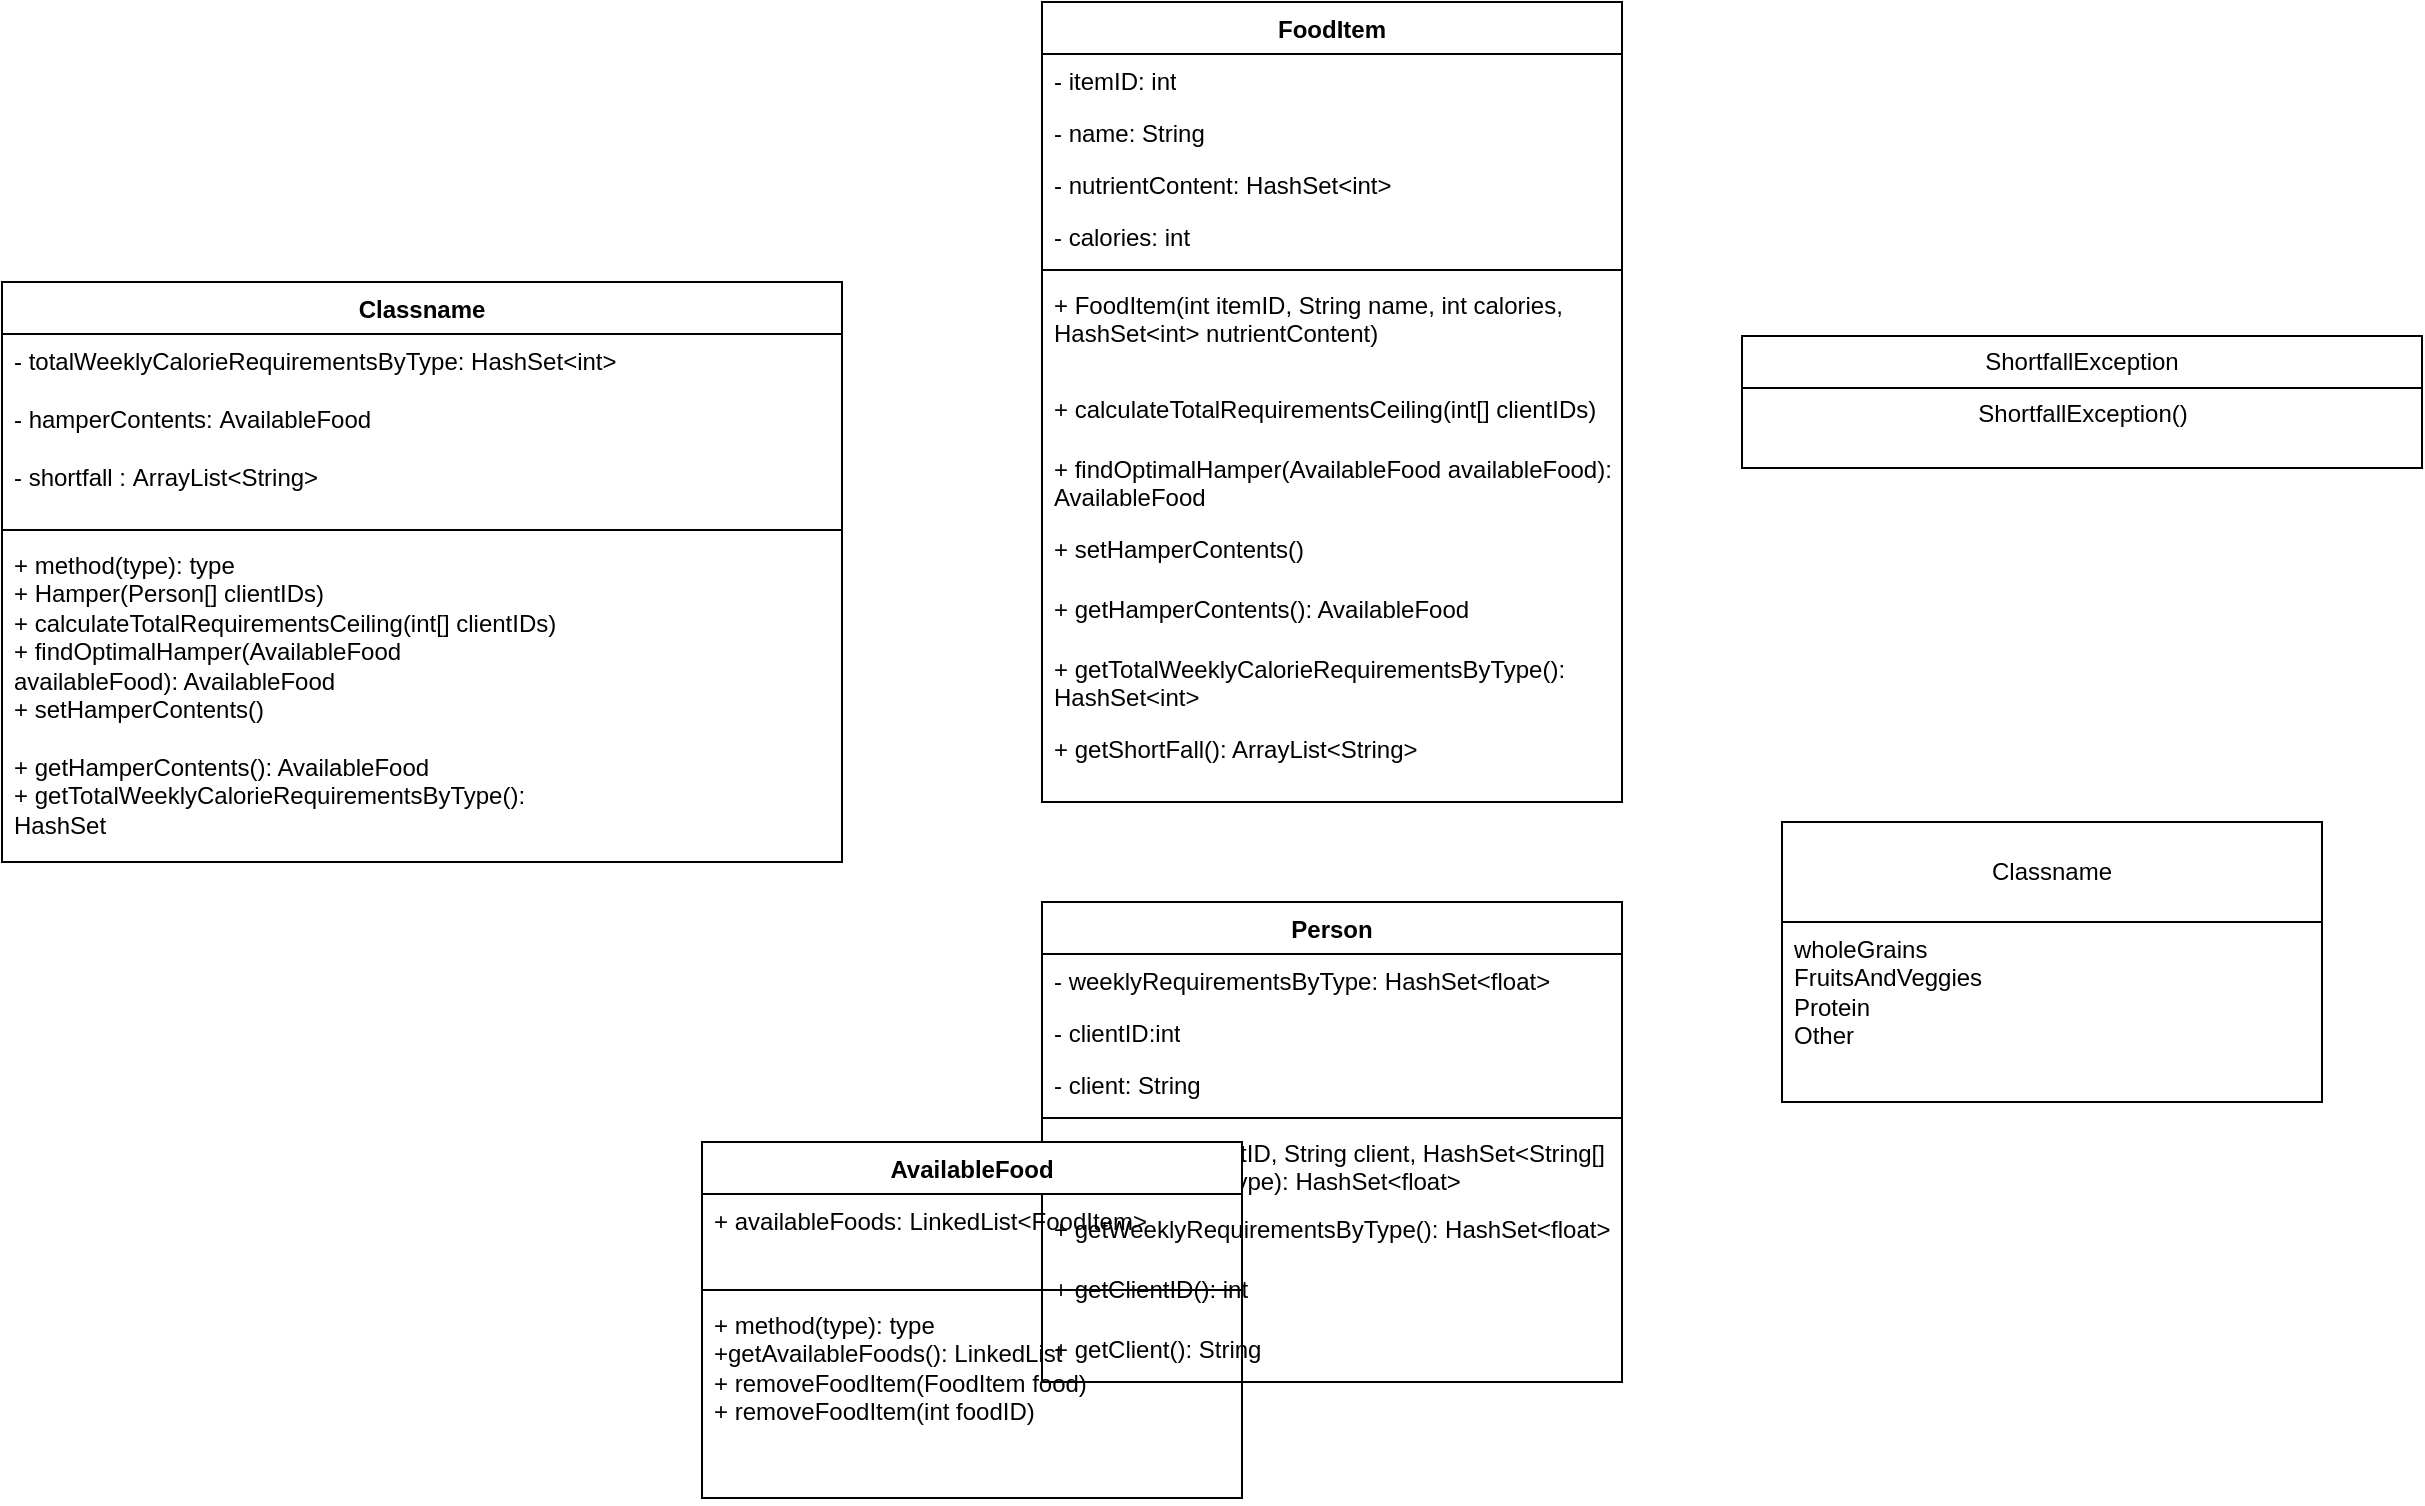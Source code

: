 <mxfile version="21.0.6" type="github">
  <diagram name="Page-1" id="w6vay4CM0imPE2UAvKqg">
    <mxGraphModel dx="1330" dy="668" grid="1" gridSize="10" guides="1" tooltips="1" connect="1" arrows="1" fold="1" page="1" pageScale="1" pageWidth="850" pageHeight="1100" math="0" shadow="0">
      <root>
        <mxCell id="0" />
        <mxCell id="1" parent="0" />
        <mxCell id="r-d_q9eVbDzV2q1Ur8VG-5" value="FoodItem" style="swimlane;fontStyle=1;align=center;verticalAlign=top;childLayout=stackLayout;horizontal=1;startSize=26;horizontalStack=0;resizeParent=1;resizeParentMax=0;resizeLast=0;collapsible=1;marginBottom=0;whiteSpace=wrap;html=1;" vertex="1" parent="1">
          <mxGeometry x="110" y="70" width="290" height="400" as="geometry" />
        </mxCell>
        <mxCell id="r-d_q9eVbDzV2q1Ur8VG-6" value="- itemID: int" style="text;strokeColor=none;fillColor=none;align=left;verticalAlign=top;spacingLeft=4;spacingRight=4;overflow=hidden;rotatable=0;points=[[0,0.5],[1,0.5]];portConstraint=eastwest;whiteSpace=wrap;html=1;" vertex="1" parent="r-d_q9eVbDzV2q1Ur8VG-5">
          <mxGeometry y="26" width="290" height="26" as="geometry" />
        </mxCell>
        <mxCell id="r-d_q9eVbDzV2q1Ur8VG-9" value="- name: String" style="text;strokeColor=none;fillColor=none;align=left;verticalAlign=top;spacingLeft=4;spacingRight=4;overflow=hidden;rotatable=0;points=[[0,0.5],[1,0.5]];portConstraint=eastwest;whiteSpace=wrap;html=1;" vertex="1" parent="r-d_q9eVbDzV2q1Ur8VG-5">
          <mxGeometry y="52" width="290" height="26" as="geometry" />
        </mxCell>
        <mxCell id="r-d_q9eVbDzV2q1Ur8VG-10" value="- nutrientContent: HashSet&amp;lt;int&amp;gt;" style="text;strokeColor=none;fillColor=none;align=left;verticalAlign=top;spacingLeft=4;spacingRight=4;overflow=hidden;rotatable=0;points=[[0,0.5],[1,0.5]];portConstraint=eastwest;whiteSpace=wrap;html=1;" vertex="1" parent="r-d_q9eVbDzV2q1Ur8VG-5">
          <mxGeometry y="78" width="290" height="26" as="geometry" />
        </mxCell>
        <mxCell id="r-d_q9eVbDzV2q1Ur8VG-11" value="- calories: int" style="text;strokeColor=none;fillColor=none;align=left;verticalAlign=top;spacingLeft=4;spacingRight=4;overflow=hidden;rotatable=0;points=[[0,0.5],[1,0.5]];portConstraint=eastwest;whiteSpace=wrap;html=1;" vertex="1" parent="r-d_q9eVbDzV2q1Ur8VG-5">
          <mxGeometry y="104" width="290" height="26" as="geometry" />
        </mxCell>
        <mxCell id="r-d_q9eVbDzV2q1Ur8VG-7" value="" style="line;strokeWidth=1;fillColor=none;align=left;verticalAlign=middle;spacingTop=-1;spacingLeft=3;spacingRight=3;rotatable=0;labelPosition=right;points=[];portConstraint=eastwest;strokeColor=inherit;" vertex="1" parent="r-d_q9eVbDzV2q1Ur8VG-5">
          <mxGeometry y="130" width="290" height="8" as="geometry" />
        </mxCell>
        <mxCell id="r-d_q9eVbDzV2q1Ur8VG-8" value="+ FoodItem(int itemID, String name, int calories, HashSet&amp;lt;int&amp;gt; nutrientContent)" style="text;strokeColor=none;fillColor=none;align=left;verticalAlign=top;spacingLeft=4;spacingRight=4;overflow=hidden;rotatable=0;points=[[0,0.5],[1,0.5]];portConstraint=eastwest;whiteSpace=wrap;html=1;" vertex="1" parent="r-d_q9eVbDzV2q1Ur8VG-5">
          <mxGeometry y="138" width="290" height="52" as="geometry" />
        </mxCell>
        <mxCell id="r-d_q9eVbDzV2q1Ur8VG-12" value="+ calculateTotalRequirementsCeiling(int[] clientIDs)" style="text;strokeColor=none;fillColor=none;align=left;verticalAlign=top;spacingLeft=4;spacingRight=4;overflow=hidden;rotatable=0;points=[[0,0.5],[1,0.5]];portConstraint=eastwest;whiteSpace=wrap;html=1;" vertex="1" parent="r-d_q9eVbDzV2q1Ur8VG-5">
          <mxGeometry y="190" width="290" height="30" as="geometry" />
        </mxCell>
        <mxCell id="r-d_q9eVbDzV2q1Ur8VG-13" value="+ findOptimalHamper(AvailableFood availableFood): AvailableFood" style="text;strokeColor=none;fillColor=none;align=left;verticalAlign=top;spacingLeft=4;spacingRight=4;overflow=hidden;rotatable=0;points=[[0,0.5],[1,0.5]];portConstraint=eastwest;whiteSpace=wrap;html=1;" vertex="1" parent="r-d_q9eVbDzV2q1Ur8VG-5">
          <mxGeometry y="220" width="290" height="40" as="geometry" />
        </mxCell>
        <mxCell id="r-d_q9eVbDzV2q1Ur8VG-14" value="+ setHamperContents()" style="text;strokeColor=none;fillColor=none;align=left;verticalAlign=top;spacingLeft=4;spacingRight=4;overflow=hidden;rotatable=0;points=[[0,0.5],[1,0.5]];portConstraint=eastwest;whiteSpace=wrap;html=1;" vertex="1" parent="r-d_q9eVbDzV2q1Ur8VG-5">
          <mxGeometry y="260" width="290" height="30" as="geometry" />
        </mxCell>
        <mxCell id="r-d_q9eVbDzV2q1Ur8VG-15" value="+ getHamperContents(): AvailableFood" style="text;strokeColor=none;fillColor=none;align=left;verticalAlign=top;spacingLeft=4;spacingRight=4;overflow=hidden;rotatable=0;points=[[0,0.5],[1,0.5]];portConstraint=eastwest;whiteSpace=wrap;html=1;" vertex="1" parent="r-d_q9eVbDzV2q1Ur8VG-5">
          <mxGeometry y="290" width="290" height="30" as="geometry" />
        </mxCell>
        <mxCell id="r-d_q9eVbDzV2q1Ur8VG-16" value="+ getTotalWeeklyCalorieRequirementsByType(): HashSet&amp;lt;int&amp;gt;" style="text;strokeColor=none;fillColor=none;align=left;verticalAlign=top;spacingLeft=4;spacingRight=4;overflow=hidden;rotatable=0;points=[[0,0.5],[1,0.5]];portConstraint=eastwest;whiteSpace=wrap;html=1;" vertex="1" parent="r-d_q9eVbDzV2q1Ur8VG-5">
          <mxGeometry y="320" width="290" height="40" as="geometry" />
        </mxCell>
        <mxCell id="r-d_q9eVbDzV2q1Ur8VG-17" value="+ getShortFall(): ArrayList&amp;lt;String&amp;gt;" style="text;strokeColor=none;fillColor=none;align=left;verticalAlign=top;spacingLeft=4;spacingRight=4;overflow=hidden;rotatable=0;points=[[0,0.5],[1,0.5]];portConstraint=eastwest;whiteSpace=wrap;html=1;" vertex="1" parent="r-d_q9eVbDzV2q1Ur8VG-5">
          <mxGeometry y="360" width="290" height="40" as="geometry" />
        </mxCell>
        <mxCell id="5vHbgtkAKjBmpQbh6Rdm-1" value="ShortfallException" style="swimlane;fontStyle=0;childLayout=stackLayout;horizontal=1;startSize=26;fillColor=none;horizontalStack=0;resizeParent=1;resizeParentMax=0;resizeLast=0;collapsible=1;marginBottom=0;whiteSpace=wrap;html=1;" vertex="1" parent="1">
          <mxGeometry x="460" y="237" width="340" height="66" as="geometry" />
        </mxCell>
        <mxCell id="5vHbgtkAKjBmpQbh6Rdm-5" value="ShortfallException()&lt;br/&gt;&lt;br/&gt;" style="text;html=1;align=center;verticalAlign=middle;resizable=0;points=[];autosize=1;strokeColor=none;fillColor=none;" vertex="1" parent="5vHbgtkAKjBmpQbh6Rdm-1">
          <mxGeometry y="26" width="340" height="40" as="geometry" />
        </mxCell>
        <mxCell id="r-d_q9eVbDzV2q1Ur8VG-18" value="Person" style="swimlane;fontStyle=1;align=center;verticalAlign=top;childLayout=stackLayout;horizontal=1;startSize=26;horizontalStack=0;resizeParent=1;resizeParentMax=0;resizeLast=0;collapsible=1;marginBottom=0;whiteSpace=wrap;html=1;" vertex="1" parent="1">
          <mxGeometry x="110" y="520" width="290" height="240" as="geometry" />
        </mxCell>
        <mxCell id="r-d_q9eVbDzV2q1Ur8VG-19" value="- weeklyRequirementsByType: HashSet&amp;lt;float&amp;gt;" style="text;strokeColor=none;fillColor=none;align=left;verticalAlign=top;spacingLeft=4;spacingRight=4;overflow=hidden;rotatable=0;points=[[0,0.5],[1,0.5]];portConstraint=eastwest;whiteSpace=wrap;html=1;" vertex="1" parent="r-d_q9eVbDzV2q1Ur8VG-18">
          <mxGeometry y="26" width="290" height="26" as="geometry" />
        </mxCell>
        <mxCell id="r-d_q9eVbDzV2q1Ur8VG-22" value="- clientID:int" style="text;strokeColor=none;fillColor=none;align=left;verticalAlign=top;spacingLeft=4;spacingRight=4;overflow=hidden;rotatable=0;points=[[0,0.5],[1,0.5]];portConstraint=eastwest;whiteSpace=wrap;html=1;" vertex="1" parent="r-d_q9eVbDzV2q1Ur8VG-18">
          <mxGeometry y="52" width="290" height="26" as="geometry" />
        </mxCell>
        <mxCell id="r-d_q9eVbDzV2q1Ur8VG-23" value="- client: String" style="text;strokeColor=none;fillColor=none;align=left;verticalAlign=top;spacingLeft=4;spacingRight=4;overflow=hidden;rotatable=0;points=[[0,0.5],[1,0.5]];portConstraint=eastwest;whiteSpace=wrap;html=1;" vertex="1" parent="r-d_q9eVbDzV2q1Ur8VG-18">
          <mxGeometry y="78" width="290" height="26" as="geometry" />
        </mxCell>
        <mxCell id="r-d_q9eVbDzV2q1Ur8VG-20" value="" style="line;strokeWidth=1;fillColor=none;align=left;verticalAlign=middle;spacingTop=-1;spacingLeft=3;spacingRight=3;rotatable=0;labelPosition=right;points=[];portConstraint=eastwest;strokeColor=inherit;" vertex="1" parent="r-d_q9eVbDzV2q1Ur8VG-18">
          <mxGeometry y="104" width="290" height="8" as="geometry" />
        </mxCell>
        <mxCell id="r-d_q9eVbDzV2q1Ur8VG-21" value="+ Person(int clientID, String client, HashSet&amp;lt;String[] requirementsByType): HashSet&amp;lt;float&amp;gt;" style="text;strokeColor=none;fillColor=none;align=left;verticalAlign=top;spacingLeft=4;spacingRight=4;overflow=hidden;rotatable=0;points=[[0,0.5],[1,0.5]];portConstraint=eastwest;whiteSpace=wrap;html=1;" vertex="1" parent="r-d_q9eVbDzV2q1Ur8VG-18">
          <mxGeometry y="112" width="290" height="38" as="geometry" />
        </mxCell>
        <mxCell id="r-d_q9eVbDzV2q1Ur8VG-24" value="+ getWeeklyRequirementsByType(): HashSet&amp;lt;float&amp;gt;" style="text;strokeColor=none;fillColor=none;align=left;verticalAlign=top;spacingLeft=4;spacingRight=4;overflow=hidden;rotatable=0;points=[[0,0.5],[1,0.5]];portConstraint=eastwest;whiteSpace=wrap;html=1;" vertex="1" parent="r-d_q9eVbDzV2q1Ur8VG-18">
          <mxGeometry y="150" width="290" height="30" as="geometry" />
        </mxCell>
        <mxCell id="r-d_q9eVbDzV2q1Ur8VG-25" value="+ getClientID(): int" style="text;strokeColor=none;fillColor=none;align=left;verticalAlign=top;spacingLeft=4;spacingRight=4;overflow=hidden;rotatable=0;points=[[0,0.5],[1,0.5]];portConstraint=eastwest;whiteSpace=wrap;html=1;" vertex="1" parent="r-d_q9eVbDzV2q1Ur8VG-18">
          <mxGeometry y="180" width="290" height="30" as="geometry" />
        </mxCell>
        <mxCell id="r-d_q9eVbDzV2q1Ur8VG-26" value="+ getClient(): String" style="text;strokeColor=none;fillColor=none;align=left;verticalAlign=top;spacingLeft=4;spacingRight=4;overflow=hidden;rotatable=0;points=[[0,0.5],[1,0.5]];portConstraint=eastwest;whiteSpace=wrap;html=1;" vertex="1" parent="r-d_q9eVbDzV2q1Ur8VG-18">
          <mxGeometry y="210" width="290" height="30" as="geometry" />
        </mxCell>
        <mxCell id="CjihOQv_C-0zfXQnCnq9-9" value="Classname" style="swimlane;fontStyle=1;align=center;verticalAlign=top;childLayout=stackLayout;horizontal=1;startSize=26;horizontalStack=0;resizeParent=1;resizeParentMax=0;resizeLast=0;collapsible=1;marginBottom=0;whiteSpace=wrap;html=1;" vertex="1" parent="1">
          <mxGeometry x="-410" y="210" width="420" height="290" as="geometry" />
        </mxCell>
        <mxCell id="CjihOQv_C-0zfXQnCnq9-10" value="- totalWeeklyCalorieRequirementsByType:&amp;nbsp;HashSet&amp;lt;int&amp;gt;&lt;br&gt;&lt;br&gt;- hamperContents:&amp;nbsp;AvailableFood&lt;br&gt;&lt;br&gt;-&amp;nbsp;shortfall :&amp;nbsp;ArrayList&amp;lt;String&amp;gt;&lt;br&gt;&lt;br&gt;" style="text;strokeColor=none;fillColor=none;align=left;verticalAlign=top;spacingLeft=4;spacingRight=4;overflow=hidden;rotatable=0;points=[[0,0.5],[1,0.5]];portConstraint=eastwest;whiteSpace=wrap;html=1;" vertex="1" parent="CjihOQv_C-0zfXQnCnq9-9">
          <mxGeometry y="26" width="420" height="94" as="geometry" />
        </mxCell>
        <mxCell id="CjihOQv_C-0zfXQnCnq9-11" value="" style="line;strokeWidth=1;fillColor=none;align=left;verticalAlign=middle;spacingTop=-1;spacingLeft=3;spacingRight=3;rotatable=0;labelPosition=right;points=[];portConstraint=eastwest;strokeColor=inherit;" vertex="1" parent="CjihOQv_C-0zfXQnCnq9-9">
          <mxGeometry y="120" width="420" height="8" as="geometry" />
        </mxCell>
        <mxCell id="CjihOQv_C-0zfXQnCnq9-12" value="+ method(type): type&lt;br&gt;+ Hamper(Person[] clientIDs)&lt;br&gt;+&amp;nbsp;calculateTotalRequirementsCeiling(int[] clientIDs)&lt;br&gt;+ findOptimalHamper(AvailableFood&lt;br/&gt; availableFood): AvailableFood&amp;nbsp; &lt;br&gt;+ setHamperContents()&lt;br/&gt;&lt;br&gt;+ getHamperContents(): AvailableFood &lt;br&gt;+ getTotalWeeklyCalorieRequirementsByType():&lt;br/&gt; HashSet&lt;br/&gt;&lt;br&gt;+ getShortFall(): ArrayList" style="text;strokeColor=none;fillColor=none;align=left;verticalAlign=top;spacingLeft=4;spacingRight=4;overflow=hidden;rotatable=0;points=[[0,0.5],[1,0.5]];portConstraint=eastwest;whiteSpace=wrap;html=1;" vertex="1" parent="CjihOQv_C-0zfXQnCnq9-9">
          <mxGeometry y="128" width="420" height="162" as="geometry" />
        </mxCell>
        <mxCell id="CjihOQv_C-0zfXQnCnq9-13" value="AvailableFood" style="swimlane;fontStyle=1;align=center;verticalAlign=top;childLayout=stackLayout;horizontal=1;startSize=26;horizontalStack=0;resizeParent=1;resizeParentMax=0;resizeLast=0;collapsible=1;marginBottom=0;whiteSpace=wrap;html=1;" vertex="1" parent="1">
          <mxGeometry x="-60" y="640" width="270" height="178" as="geometry" />
        </mxCell>
        <mxCell id="CjihOQv_C-0zfXQnCnq9-14" value="+ availableFoods: LinkedList&amp;lt;FoodItem&amp;gt;" style="text;strokeColor=none;fillColor=none;align=left;verticalAlign=top;spacingLeft=4;spacingRight=4;overflow=hidden;rotatable=0;points=[[0,0.5],[1,0.5]];portConstraint=eastwest;whiteSpace=wrap;html=1;" vertex="1" parent="CjihOQv_C-0zfXQnCnq9-13">
          <mxGeometry y="26" width="270" height="44" as="geometry" />
        </mxCell>
        <mxCell id="CjihOQv_C-0zfXQnCnq9-15" value="" style="line;strokeWidth=1;fillColor=none;align=left;verticalAlign=middle;spacingTop=-1;spacingLeft=3;spacingRight=3;rotatable=0;labelPosition=right;points=[];portConstraint=eastwest;strokeColor=inherit;" vertex="1" parent="CjihOQv_C-0zfXQnCnq9-13">
          <mxGeometry y="70" width="270" height="8" as="geometry" />
        </mxCell>
        <mxCell id="CjihOQv_C-0zfXQnCnq9-16" value="+ method(type): type&lt;br&gt;+getAvailableFoods(): LinkedList&amp;nbsp;&lt;br&gt;+ removeFoodItem(FoodItem food) &lt;br&gt;+ removeFoodItem(int foodID)" style="text;strokeColor=none;fillColor=none;align=left;verticalAlign=top;spacingLeft=4;spacingRight=4;overflow=hidden;rotatable=0;points=[[0,0.5],[1,0.5]];portConstraint=eastwest;whiteSpace=wrap;html=1;" vertex="1" parent="CjihOQv_C-0zfXQnCnq9-13">
          <mxGeometry y="78" width="270" height="100" as="geometry" />
        </mxCell>
        <mxCell id="5vHbgtkAKjBmpQbh6Rdm-15" value="Classname" style="swimlane;fontStyle=0;childLayout=stackLayout;horizontal=1;startSize=50;fillColor=none;horizontalStack=0;resizeParent=1;resizeParentMax=0;resizeLast=0;collapsible=1;marginBottom=0;whiteSpace=wrap;html=1;" vertex="1" parent="1">
          <mxGeometry x="480" y="480" width="270" height="140" as="geometry" />
        </mxCell>
        <mxCell id="5vHbgtkAKjBmpQbh6Rdm-18" value="wholeGrains&lt;br&gt;FruitsAndVeggies&lt;br&gt;Protein&lt;br&gt;Other" style="text;strokeColor=none;fillColor=none;align=left;verticalAlign=top;spacingLeft=4;spacingRight=4;overflow=hidden;rotatable=0;points=[[0,0.5],[1,0.5]];portConstraint=eastwest;whiteSpace=wrap;html=1;" vertex="1" parent="5vHbgtkAKjBmpQbh6Rdm-15">
          <mxGeometry y="50" width="270" height="90" as="geometry" />
        </mxCell>
      </root>
    </mxGraphModel>
  </diagram>
</mxfile>
